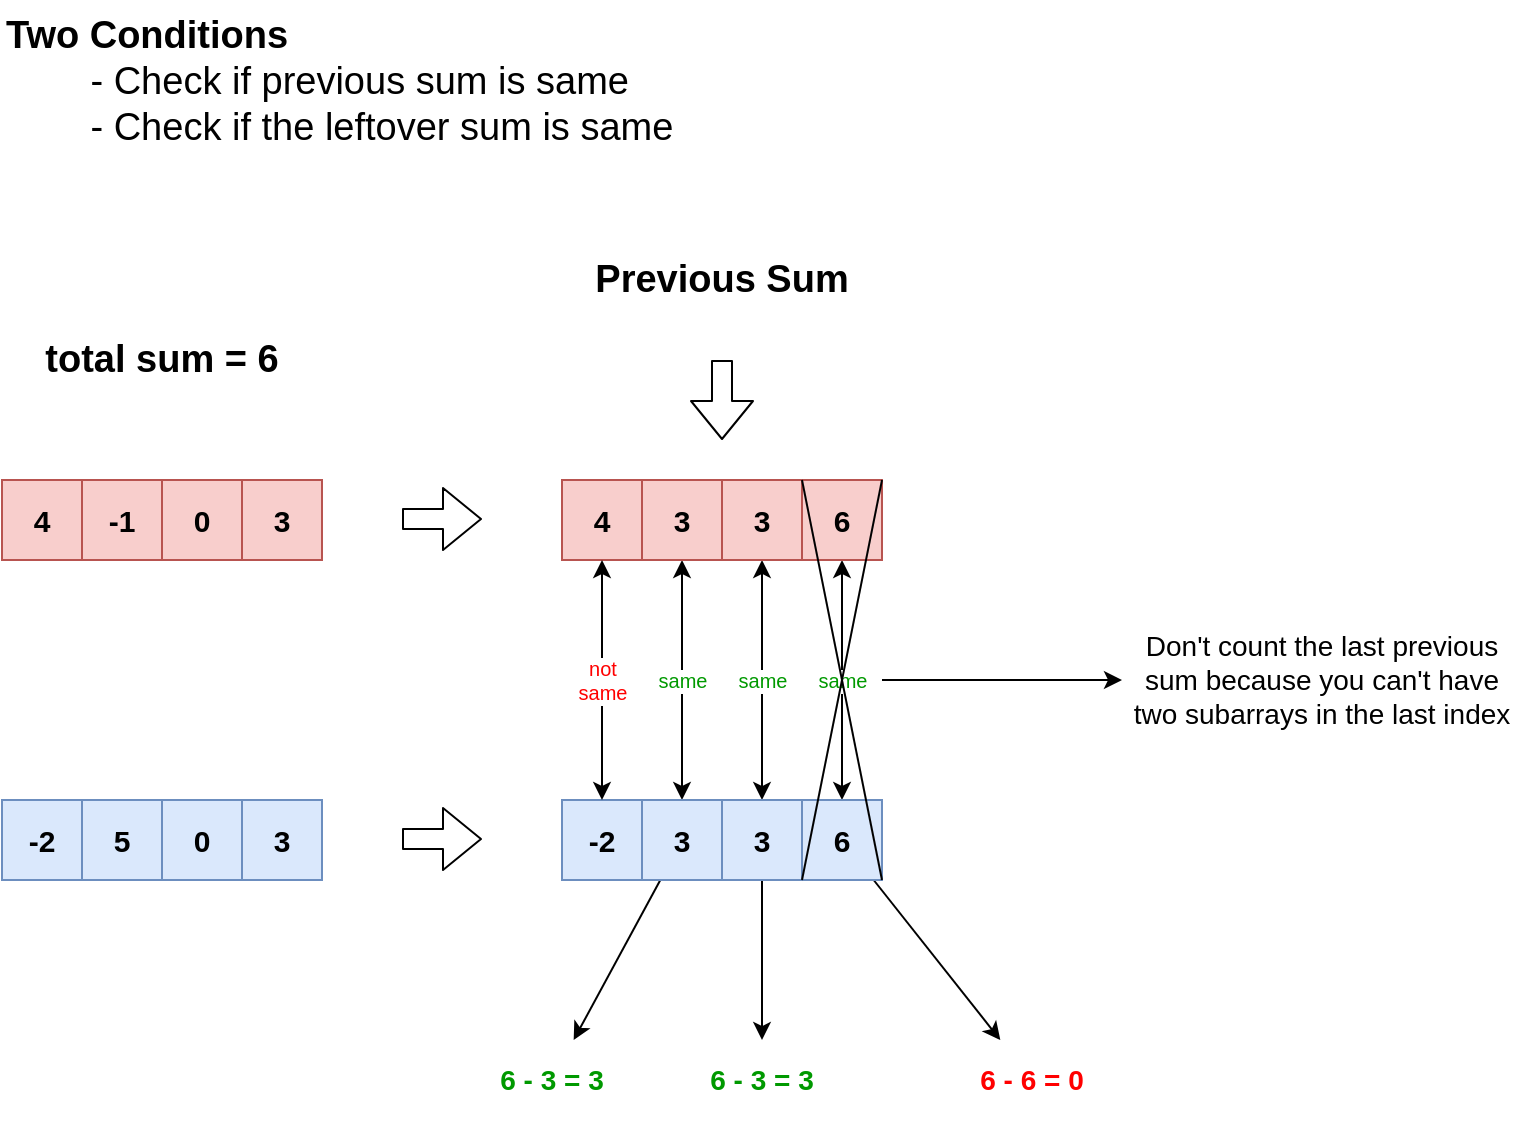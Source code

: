 <mxfile version="15.3.8" type="device"><diagram id="7Fq1PtkVDUPV7muyhZMA" name="Page-1"><mxGraphModel dx="1422" dy="743" grid="1" gridSize="10" guides="1" tooltips="1" connect="1" arrows="1" fold="1" page="1" pageScale="1" pageWidth="850" pageHeight="1100" math="0" shadow="0"><root><mxCell id="0"/><mxCell id="1" parent="0"/><mxCell id="c_D2T0TDFgIsORDjzhdG-1" value="4" style="rounded=0;whiteSpace=wrap;html=1;hachureGap=4;pointerEvents=0;fontSize=15;fontStyle=1;fillColor=#f8cecc;strokeColor=#b85450;" parent="1" vertex="1"><mxGeometry x="40" y="240" width="40" height="40" as="geometry"/></mxCell><mxCell id="c_D2T0TDFgIsORDjzhdG-2" value="-1" style="rounded=0;whiteSpace=wrap;html=1;hachureGap=4;pointerEvents=0;fontSize=15;fontStyle=1;fillColor=#f8cecc;strokeColor=#b85450;" parent="1" vertex="1"><mxGeometry x="80" y="240" width="40" height="40" as="geometry"/></mxCell><mxCell id="c_D2T0TDFgIsORDjzhdG-3" value="0" style="rounded=0;whiteSpace=wrap;html=1;hachureGap=4;pointerEvents=0;fontSize=15;fontStyle=1;fillColor=#f8cecc;strokeColor=#b85450;" parent="1" vertex="1"><mxGeometry x="120" y="240" width="40" height="40" as="geometry"/></mxCell><mxCell id="c_D2T0TDFgIsORDjzhdG-4" value="3" style="rounded=0;whiteSpace=wrap;html=1;hachureGap=4;pointerEvents=0;fontSize=15;fontStyle=1;fillColor=#f8cecc;strokeColor=#b85450;" parent="1" vertex="1"><mxGeometry x="160" y="240" width="40" height="40" as="geometry"/></mxCell><mxCell id="c_D2T0TDFgIsORDjzhdG-5" value="-2" style="rounded=0;whiteSpace=wrap;html=1;hachureGap=4;pointerEvents=0;fontSize=15;fontStyle=1;fillColor=#dae8fc;strokeColor=#6c8ebf;" parent="1" vertex="1"><mxGeometry x="40" y="400" width="40" height="40" as="geometry"/></mxCell><mxCell id="c_D2T0TDFgIsORDjzhdG-6" value="5" style="rounded=0;whiteSpace=wrap;html=1;hachureGap=4;pointerEvents=0;fontSize=15;fontStyle=1;fillColor=#dae8fc;strokeColor=#6c8ebf;" parent="1" vertex="1"><mxGeometry x="80" y="400" width="40" height="40" as="geometry"/></mxCell><mxCell id="c_D2T0TDFgIsORDjzhdG-7" value="0" style="rounded=0;whiteSpace=wrap;html=1;hachureGap=4;pointerEvents=0;fontSize=15;fontStyle=1;fillColor=#dae8fc;strokeColor=#6c8ebf;" parent="1" vertex="1"><mxGeometry x="120" y="400" width="40" height="40" as="geometry"/></mxCell><mxCell id="c_D2T0TDFgIsORDjzhdG-8" value="3" style="rounded=0;whiteSpace=wrap;html=1;hachureGap=4;pointerEvents=0;fontSize=15;fontStyle=1;fillColor=#dae8fc;strokeColor=#6c8ebf;" parent="1" vertex="1"><mxGeometry x="160" y="400" width="40" height="40" as="geometry"/></mxCell><mxCell id="I7RIuA8dg51q9x7ApKDv-2" value="" style="shape=flexArrow;endArrow=classic;html=1;" edge="1" parent="1"><mxGeometry width="50" height="50" relative="1" as="geometry"><mxPoint x="240" y="259.5" as="sourcePoint"/><mxPoint x="280" y="259.5" as="targetPoint"/></mxGeometry></mxCell><mxCell id="I7RIuA8dg51q9x7ApKDv-4" value="4" style="rounded=0;whiteSpace=wrap;html=1;hachureGap=4;pointerEvents=0;fontSize=15;fontStyle=1;fillColor=#f8cecc;strokeColor=#b85450;" vertex="1" parent="1"><mxGeometry x="320" y="240" width="40" height="40" as="geometry"/></mxCell><mxCell id="I7RIuA8dg51q9x7ApKDv-22" value="same" style="edgeStyle=orthogonalEdgeStyle;rounded=0;orthogonalLoop=1;jettySize=auto;html=1;fontSize=10;fontColor=#009900;startArrow=classic;startFill=1;" edge="1" parent="1" source="I7RIuA8dg51q9x7ApKDv-5" target="I7RIuA8dg51q9x7ApKDv-13"><mxGeometry relative="1" as="geometry"/></mxCell><mxCell id="I7RIuA8dg51q9x7ApKDv-5" value="3" style="rounded=0;whiteSpace=wrap;html=1;hachureGap=4;pointerEvents=0;fontSize=15;fontStyle=1;fillColor=#f8cecc;strokeColor=#b85450;" vertex="1" parent="1"><mxGeometry x="360" y="240" width="40" height="40" as="geometry"/></mxCell><mxCell id="I7RIuA8dg51q9x7ApKDv-23" value="same" style="edgeStyle=orthogonalEdgeStyle;rounded=0;orthogonalLoop=1;jettySize=auto;html=1;fontSize=10;fontColor=#009900;startArrow=classic;startFill=1;" edge="1" parent="1" source="I7RIuA8dg51q9x7ApKDv-6" target="I7RIuA8dg51q9x7ApKDv-14"><mxGeometry relative="1" as="geometry"/></mxCell><mxCell id="I7RIuA8dg51q9x7ApKDv-6" value="3" style="rounded=0;whiteSpace=wrap;html=1;hachureGap=4;pointerEvents=0;fontSize=15;fontStyle=1;fillColor=#f8cecc;strokeColor=#b85450;" vertex="1" parent="1"><mxGeometry x="400" y="240" width="40" height="40" as="geometry"/></mxCell><mxCell id="I7RIuA8dg51q9x7ApKDv-24" value="same" style="edgeStyle=orthogonalEdgeStyle;rounded=0;orthogonalLoop=1;jettySize=auto;html=1;fontSize=10;fontColor=#009900;startArrow=classic;startFill=1;" edge="1" parent="1" source="I7RIuA8dg51q9x7ApKDv-7" target="I7RIuA8dg51q9x7ApKDv-15"><mxGeometry relative="1" as="geometry"/></mxCell><mxCell id="I7RIuA8dg51q9x7ApKDv-7" value="6" style="rounded=0;whiteSpace=wrap;html=1;hachureGap=4;pointerEvents=0;fontSize=15;fontStyle=1;fillColor=#f8cecc;strokeColor=#b85450;" vertex="1" parent="1"><mxGeometry x="440" y="240" width="40" height="40" as="geometry"/></mxCell><mxCell id="I7RIuA8dg51q9x7ApKDv-8" value="Previous Sum" style="text;html=1;strokeColor=none;fillColor=none;align=center;verticalAlign=middle;whiteSpace=wrap;rounded=0;fontSize=19;fontStyle=1" vertex="1" parent="1"><mxGeometry x="320" y="120" width="160" height="40" as="geometry"/></mxCell><mxCell id="I7RIuA8dg51q9x7ApKDv-11" value="" style="shape=flexArrow;endArrow=classic;html=1;fontSize=19;" edge="1" parent="1"><mxGeometry width="50" height="50" relative="1" as="geometry"><mxPoint x="400" y="180" as="sourcePoint"/><mxPoint x="400" y="220" as="targetPoint"/></mxGeometry></mxCell><mxCell id="I7RIuA8dg51q9x7ApKDv-12" value="-2" style="rounded=0;whiteSpace=wrap;html=1;hachureGap=4;pointerEvents=0;fontSize=15;fontStyle=1;fillColor=#dae8fc;strokeColor=#6c8ebf;" vertex="1" parent="1"><mxGeometry x="320" y="400" width="40" height="40" as="geometry"/></mxCell><mxCell id="I7RIuA8dg51q9x7ApKDv-26" style="rounded=0;orthogonalLoop=1;jettySize=auto;html=1;fontSize=10;fontColor=#009900;startArrow=none;startFill=0;" edge="1" parent="1" source="I7RIuA8dg51q9x7ApKDv-13" target="I7RIuA8dg51q9x7ApKDv-27"><mxGeometry relative="1" as="geometry"><mxPoint x="380" y="520" as="targetPoint"/></mxGeometry></mxCell><mxCell id="I7RIuA8dg51q9x7ApKDv-13" value="3" style="rounded=0;whiteSpace=wrap;html=1;hachureGap=4;pointerEvents=0;fontSize=15;fontStyle=1;fillColor=#dae8fc;strokeColor=#6c8ebf;" vertex="1" parent="1"><mxGeometry x="360" y="400" width="40" height="40" as="geometry"/></mxCell><mxCell id="I7RIuA8dg51q9x7ApKDv-29" style="edgeStyle=none;rounded=0;orthogonalLoop=1;jettySize=auto;html=1;fontSize=14;fontColor=#000000;startArrow=none;startFill=0;" edge="1" parent="1" source="I7RIuA8dg51q9x7ApKDv-14" target="I7RIuA8dg51q9x7ApKDv-28"><mxGeometry relative="1" as="geometry"/></mxCell><mxCell id="I7RIuA8dg51q9x7ApKDv-14" value="3" style="rounded=0;whiteSpace=wrap;html=1;hachureGap=4;pointerEvents=0;fontSize=15;fontStyle=1;fillColor=#dae8fc;strokeColor=#6c8ebf;" vertex="1" parent="1"><mxGeometry x="400" y="400" width="40" height="40" as="geometry"/></mxCell><mxCell id="I7RIuA8dg51q9x7ApKDv-31" style="edgeStyle=none;rounded=0;orthogonalLoop=1;jettySize=auto;html=1;fontSize=14;fontColor=#000000;startArrow=none;startFill=0;" edge="1" parent="1" source="I7RIuA8dg51q9x7ApKDv-15" target="I7RIuA8dg51q9x7ApKDv-30"><mxGeometry relative="1" as="geometry"/></mxCell><mxCell id="I7RIuA8dg51q9x7ApKDv-15" value="6" style="rounded=0;whiteSpace=wrap;html=1;hachureGap=4;pointerEvents=0;fontSize=15;fontStyle=1;fillColor=#dae8fc;strokeColor=#6c8ebf;" vertex="1" parent="1"><mxGeometry x="440" y="400" width="40" height="40" as="geometry"/></mxCell><mxCell id="I7RIuA8dg51q9x7ApKDv-19" value="&lt;b&gt;Two Conditions&lt;br&gt;&lt;/b&gt;&lt;span style=&quot;white-space: pre&quot;&gt;&#9;&lt;/span&gt;- Check if previous sum is same&lt;br&gt;&lt;span style=&quot;white-space: pre&quot;&gt;&#9;&lt;/span&gt;- Check if the leftover sum is same" style="text;html=1;strokeColor=none;fillColor=none;align=left;verticalAlign=top;whiteSpace=wrap;rounded=0;fontSize=19;" vertex="1" parent="1"><mxGeometry x="40" width="360" height="80" as="geometry"/></mxCell><mxCell id="I7RIuA8dg51q9x7ApKDv-20" value="" style="shape=flexArrow;endArrow=classic;html=1;" edge="1" parent="1"><mxGeometry width="50" height="50" relative="1" as="geometry"><mxPoint x="240" y="419.5" as="sourcePoint"/><mxPoint x="280" y="419.5" as="targetPoint"/></mxGeometry></mxCell><mxCell id="I7RIuA8dg51q9x7ApKDv-21" value="not&lt;br&gt;same" style="endArrow=classic;html=1;fontSize=10;fontColor=#FF0000;startArrow=classic;startFill=1;" edge="1" parent="1" source="I7RIuA8dg51q9x7ApKDv-12" target="I7RIuA8dg51q9x7ApKDv-4"><mxGeometry width="50" height="50" relative="1" as="geometry"><mxPoint x="530" y="520" as="sourcePoint"/><mxPoint x="580" y="470" as="targetPoint"/></mxGeometry></mxCell><mxCell id="I7RIuA8dg51q9x7ApKDv-25" value="total sum = 6" style="text;html=1;strokeColor=none;fillColor=none;align=center;verticalAlign=middle;whiteSpace=wrap;rounded=0;fontSize=19;fontStyle=1" vertex="1" parent="1"><mxGeometry x="40" y="160" width="160" height="40" as="geometry"/></mxCell><mxCell id="I7RIuA8dg51q9x7ApKDv-27" value="6 - 3 = 3" style="text;html=1;strokeColor=none;fillColor=none;align=center;verticalAlign=middle;whiteSpace=wrap;rounded=0;fontSize=14;fontColor=#009900;fontStyle=1" vertex="1" parent="1"><mxGeometry x="280" y="520" width="70" height="40" as="geometry"/></mxCell><mxCell id="I7RIuA8dg51q9x7ApKDv-28" value="6 - 3 = 3" style="text;html=1;strokeColor=none;fillColor=none;align=center;verticalAlign=middle;whiteSpace=wrap;rounded=0;fontSize=14;fontColor=#009900;fontStyle=1" vertex="1" parent="1"><mxGeometry x="385" y="520" width="70" height="40" as="geometry"/></mxCell><mxCell id="I7RIuA8dg51q9x7ApKDv-30" value="6 - 6 = 0" style="text;html=1;strokeColor=none;fillColor=none;align=center;verticalAlign=middle;whiteSpace=wrap;rounded=0;fontSize=14;fontColor=#FF0000;fontStyle=1" vertex="1" parent="1"><mxGeometry x="520" y="520" width="70" height="40" as="geometry"/></mxCell><mxCell id="I7RIuA8dg51q9x7ApKDv-32" value="" style="endArrow=none;html=1;fontSize=14;fontColor=#FF0000;entryX=0;entryY=0;entryDx=0;entryDy=0;exitX=1;exitY=1;exitDx=0;exitDy=0;" edge="1" parent="1" source="I7RIuA8dg51q9x7ApKDv-15" target="I7RIuA8dg51q9x7ApKDv-7"><mxGeometry width="50" height="50" relative="1" as="geometry"><mxPoint x="530" y="360" as="sourcePoint"/><mxPoint x="580" y="310" as="targetPoint"/></mxGeometry></mxCell><mxCell id="I7RIuA8dg51q9x7ApKDv-33" value="" style="endArrow=none;html=1;fontSize=14;fontColor=#FF0000;entryX=1;entryY=0;entryDx=0;entryDy=0;exitX=0;exitY=1;exitDx=0;exitDy=0;" edge="1" parent="1" source="I7RIuA8dg51q9x7ApKDv-15" target="I7RIuA8dg51q9x7ApKDv-7"><mxGeometry width="50" height="50" relative="1" as="geometry"><mxPoint x="530" y="360" as="sourcePoint"/><mxPoint x="580" y="310" as="targetPoint"/></mxGeometry></mxCell><mxCell id="I7RIuA8dg51q9x7ApKDv-35" value="" style="endArrow=classic;html=1;fontSize=14;fontColor=#FF0000;" edge="1" parent="1" target="I7RIuA8dg51q9x7ApKDv-36"><mxGeometry width="50" height="50" relative="1" as="geometry"><mxPoint x="480" y="340" as="sourcePoint"/><mxPoint x="600" y="340" as="targetPoint"/></mxGeometry></mxCell><mxCell id="I7RIuA8dg51q9x7ApKDv-36" value="Don't count the last previous sum because you can't have two subarrays in the last index" style="text;html=1;strokeColor=none;fillColor=none;align=center;verticalAlign=middle;whiteSpace=wrap;rounded=0;fontSize=14;fontColor=#000000;" vertex="1" parent="1"><mxGeometry x="600" y="300" width="200" height="80" as="geometry"/></mxCell></root></mxGraphModel></diagram></mxfile>